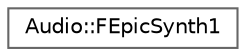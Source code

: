 digraph "Graphical Class Hierarchy"
{
 // INTERACTIVE_SVG=YES
 // LATEX_PDF_SIZE
  bgcolor="transparent";
  edge [fontname=Helvetica,fontsize=10,labelfontname=Helvetica,labelfontsize=10];
  node [fontname=Helvetica,fontsize=10,shape=box,height=0.2,width=0.4];
  rankdir="LR";
  Node0 [id="Node000000",label="Audio::FEpicSynth1",height=0.2,width=0.4,color="grey40", fillcolor="white", style="filled",URL="$de/d7a/classAudio_1_1FEpicSynth1.html",tooltip=" "];
}
